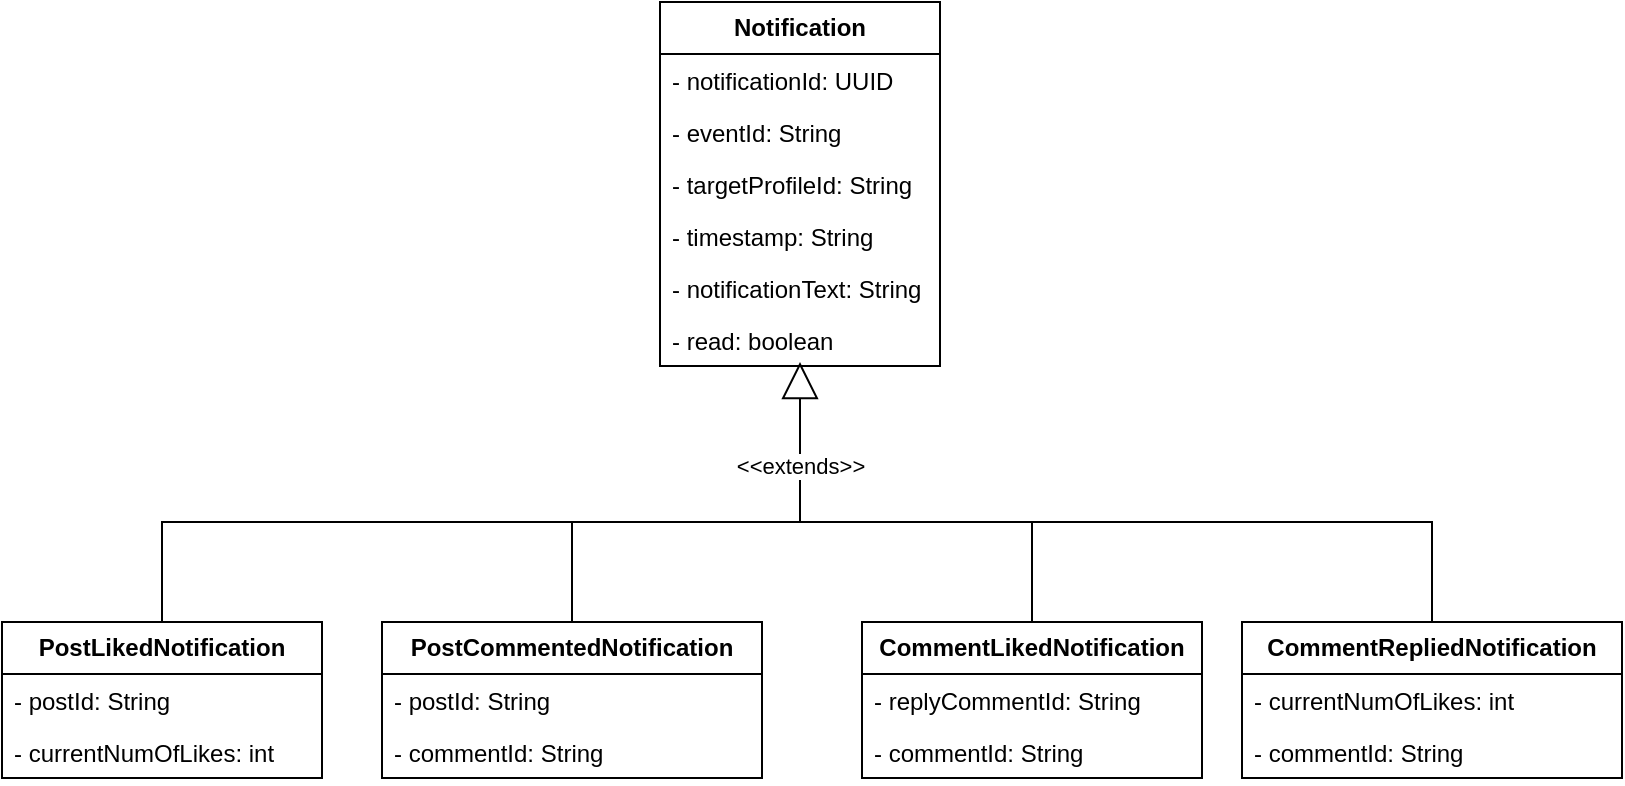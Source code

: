 <mxfile version="24.7.17">
  <diagram name="Page-1" id="OZ1PF1uCbr77ZWBcfxBY">
    <mxGraphModel dx="1027" dy="959" grid="1" gridSize="10" guides="1" tooltips="1" connect="1" arrows="1" fold="1" page="1" pageScale="1" pageWidth="850" pageHeight="1100" math="0" shadow="0">
      <root>
        <mxCell id="0" />
        <mxCell id="1" parent="0" />
        <mxCell id="vbhMMKtG9bN6bbyF9ACT-1" value="&lt;b&gt;Notification&lt;/b&gt;" style="swimlane;fontStyle=0;childLayout=stackLayout;horizontal=1;startSize=26;fillColor=none;horizontalStack=0;resizeParent=1;resizeParentMax=0;resizeLast=0;collapsible=1;marginBottom=0;whiteSpace=wrap;html=1;" parent="1" vertex="1">
          <mxGeometry x="359" y="140" width="140" height="182" as="geometry" />
        </mxCell>
        <mxCell id="vbhMMKtG9bN6bbyF9ACT-2" value="- notificationId: UUID" style="text;strokeColor=none;fillColor=none;align=left;verticalAlign=top;spacingLeft=4;spacingRight=4;overflow=hidden;rotatable=0;points=[[0,0.5],[1,0.5]];portConstraint=eastwest;whiteSpace=wrap;html=1;" parent="vbhMMKtG9bN6bbyF9ACT-1" vertex="1">
          <mxGeometry y="26" width="140" height="26" as="geometry" />
        </mxCell>
        <mxCell id="vbhMMKtG9bN6bbyF9ACT-3" value="- eventId: String" style="text;strokeColor=none;fillColor=none;align=left;verticalAlign=top;spacingLeft=4;spacingRight=4;overflow=hidden;rotatable=0;points=[[0,0.5],[1,0.5]];portConstraint=eastwest;whiteSpace=wrap;html=1;" parent="vbhMMKtG9bN6bbyF9ACT-1" vertex="1">
          <mxGeometry y="52" width="140" height="26" as="geometry" />
        </mxCell>
        <mxCell id="vbhMMKtG9bN6bbyF9ACT-4" value="- targetProfileId: String" style="text;strokeColor=none;fillColor=none;align=left;verticalAlign=top;spacingLeft=4;spacingRight=4;overflow=hidden;rotatable=0;points=[[0,0.5],[1,0.5]];portConstraint=eastwest;whiteSpace=wrap;html=1;" parent="vbhMMKtG9bN6bbyF9ACT-1" vertex="1">
          <mxGeometry y="78" width="140" height="26" as="geometry" />
        </mxCell>
        <mxCell id="vbhMMKtG9bN6bbyF9ACT-18" value="- timestamp: String" style="text;strokeColor=none;fillColor=none;align=left;verticalAlign=top;spacingLeft=4;spacingRight=4;overflow=hidden;rotatable=0;points=[[0,0.5],[1,0.5]];portConstraint=eastwest;whiteSpace=wrap;html=1;" parent="vbhMMKtG9bN6bbyF9ACT-1" vertex="1">
          <mxGeometry y="104" width="140" height="26" as="geometry" />
        </mxCell>
        <mxCell id="vbhMMKtG9bN6bbyF9ACT-19" value="- notificationText: String" style="text;strokeColor=none;fillColor=none;align=left;verticalAlign=top;spacingLeft=4;spacingRight=4;overflow=hidden;rotatable=0;points=[[0,0.5],[1,0.5]];portConstraint=eastwest;whiteSpace=wrap;html=1;" parent="vbhMMKtG9bN6bbyF9ACT-1" vertex="1">
          <mxGeometry y="130" width="140" height="26" as="geometry" />
        </mxCell>
        <mxCell id="B-7vcDjPACSMjYGVDjMH-1" value="- read: boolean" style="text;strokeColor=none;fillColor=none;align=left;verticalAlign=top;spacingLeft=4;spacingRight=4;overflow=hidden;rotatable=0;points=[[0,0.5],[1,0.5]];portConstraint=eastwest;whiteSpace=wrap;html=1;" parent="vbhMMKtG9bN6bbyF9ACT-1" vertex="1">
          <mxGeometry y="156" width="140" height="26" as="geometry" />
        </mxCell>
        <mxCell id="vbhMMKtG9bN6bbyF9ACT-5" value="&lt;b&gt;PostLikedNotification&lt;/b&gt;" style="swimlane;fontStyle=0;childLayout=stackLayout;horizontal=1;startSize=26;fillColor=none;horizontalStack=0;resizeParent=1;resizeParentMax=0;resizeLast=0;collapsible=1;marginBottom=0;whiteSpace=wrap;html=1;" parent="1" vertex="1">
          <mxGeometry x="30" y="450" width="160" height="78" as="geometry" />
        </mxCell>
        <mxCell id="vbhMMKtG9bN6bbyF9ACT-6" value="- postId: String" style="text;strokeColor=none;fillColor=none;align=left;verticalAlign=top;spacingLeft=4;spacingRight=4;overflow=hidden;rotatable=0;points=[[0,0.5],[1,0.5]];portConstraint=eastwest;whiteSpace=wrap;html=1;" parent="vbhMMKtG9bN6bbyF9ACT-5" vertex="1">
          <mxGeometry y="26" width="160" height="26" as="geometry" />
        </mxCell>
        <mxCell id="vbhMMKtG9bN6bbyF9ACT-7" value="- currentNumOfLikes: int" style="text;strokeColor=none;fillColor=none;align=left;verticalAlign=top;spacingLeft=4;spacingRight=4;overflow=hidden;rotatable=0;points=[[0,0.5],[1,0.5]];portConstraint=eastwest;whiteSpace=wrap;html=1;" parent="vbhMMKtG9bN6bbyF9ACT-5" vertex="1">
          <mxGeometry y="52" width="160" height="26" as="geometry" />
        </mxCell>
        <mxCell id="vbhMMKtG9bN6bbyF9ACT-34" style="edgeStyle=orthogonalEdgeStyle;rounded=0;orthogonalLoop=1;jettySize=auto;html=1;endArrow=none;endFill=0;" parent="1" source="vbhMMKtG9bN6bbyF9ACT-9" edge="1">
          <mxGeometry relative="1" as="geometry">
            <mxPoint x="430" y="400" as="targetPoint" />
            <Array as="points">
              <mxPoint x="315" y="400" />
            </Array>
          </mxGeometry>
        </mxCell>
        <mxCell id="vbhMMKtG9bN6bbyF9ACT-9" value="&lt;b&gt;PostCommentedNotification&lt;/b&gt;" style="swimlane;fontStyle=0;childLayout=stackLayout;horizontal=1;startSize=26;fillColor=none;horizontalStack=0;resizeParent=1;resizeParentMax=0;resizeLast=0;collapsible=1;marginBottom=0;whiteSpace=wrap;html=1;" parent="1" vertex="1">
          <mxGeometry x="220" y="450" width="190" height="78" as="geometry" />
        </mxCell>
        <mxCell id="vbhMMKtG9bN6bbyF9ACT-10" value="- postId: String" style="text;strokeColor=none;fillColor=none;align=left;verticalAlign=top;spacingLeft=4;spacingRight=4;overflow=hidden;rotatable=0;points=[[0,0.5],[1,0.5]];portConstraint=eastwest;whiteSpace=wrap;html=1;" parent="vbhMMKtG9bN6bbyF9ACT-9" vertex="1">
          <mxGeometry y="26" width="190" height="26" as="geometry" />
        </mxCell>
        <mxCell id="vbhMMKtG9bN6bbyF9ACT-11" value="- commentId: String" style="text;strokeColor=none;fillColor=none;align=left;verticalAlign=top;spacingLeft=4;spacingRight=4;overflow=hidden;rotatable=0;points=[[0,0.5],[1,0.5]];portConstraint=eastwest;whiteSpace=wrap;html=1;" parent="vbhMMKtG9bN6bbyF9ACT-9" vertex="1">
          <mxGeometry y="52" width="190" height="26" as="geometry" />
        </mxCell>
        <mxCell id="vbhMMKtG9bN6bbyF9ACT-35" style="edgeStyle=orthogonalEdgeStyle;rounded=0;orthogonalLoop=1;jettySize=auto;html=1;endArrow=none;endFill=0;" parent="1" source="vbhMMKtG9bN6bbyF9ACT-13" edge="1">
          <mxGeometry relative="1" as="geometry">
            <mxPoint x="430" y="400" as="targetPoint" />
            <Array as="points">
              <mxPoint x="545" y="400" />
            </Array>
          </mxGeometry>
        </mxCell>
        <mxCell id="vbhMMKtG9bN6bbyF9ACT-13" value="&lt;b&gt;CommentLikedNotification&lt;/b&gt;" style="swimlane;fontStyle=0;childLayout=stackLayout;horizontal=1;startSize=26;fillColor=none;horizontalStack=0;resizeParent=1;resizeParentMax=0;resizeLast=0;collapsible=1;marginBottom=0;whiteSpace=wrap;html=1;" parent="1" vertex="1">
          <mxGeometry x="460" y="450" width="170" height="78" as="geometry" />
        </mxCell>
        <mxCell id="vbhMMKtG9bN6bbyF9ACT-14" value="- replyCommentId: String" style="text;strokeColor=none;fillColor=none;align=left;verticalAlign=top;spacingLeft=4;spacingRight=4;overflow=hidden;rotatable=0;points=[[0,0.5],[1,0.5]];portConstraint=eastwest;whiteSpace=wrap;html=1;" parent="vbhMMKtG9bN6bbyF9ACT-13" vertex="1">
          <mxGeometry y="26" width="170" height="26" as="geometry" />
        </mxCell>
        <mxCell id="vbhMMKtG9bN6bbyF9ACT-15" value="- commentId: String" style="text;strokeColor=none;fillColor=none;align=left;verticalAlign=top;spacingLeft=4;spacingRight=4;overflow=hidden;rotatable=0;points=[[0,0.5],[1,0.5]];portConstraint=eastwest;whiteSpace=wrap;html=1;" parent="vbhMMKtG9bN6bbyF9ACT-13" vertex="1">
          <mxGeometry y="52" width="170" height="26" as="geometry" />
        </mxCell>
        <mxCell id="vbhMMKtG9bN6bbyF9ACT-37" style="edgeStyle=orthogonalEdgeStyle;rounded=0;orthogonalLoop=1;jettySize=auto;html=1;endArrow=none;endFill=0;" parent="1" source="vbhMMKtG9bN6bbyF9ACT-20" edge="1">
          <mxGeometry relative="1" as="geometry">
            <mxPoint x="540" y="400" as="targetPoint" />
            <Array as="points">
              <mxPoint x="745" y="400" />
            </Array>
          </mxGeometry>
        </mxCell>
        <mxCell id="vbhMMKtG9bN6bbyF9ACT-20" value="&lt;b&gt;CommentRepliedNotification&lt;/b&gt;" style="swimlane;fontStyle=0;childLayout=stackLayout;horizontal=1;startSize=26;fillColor=none;horizontalStack=0;resizeParent=1;resizeParentMax=0;resizeLast=0;collapsible=1;marginBottom=0;whiteSpace=wrap;html=1;" parent="1" vertex="1">
          <mxGeometry x="650" y="450" width="190" height="78" as="geometry" />
        </mxCell>
        <mxCell id="vbhMMKtG9bN6bbyF9ACT-21" value="- currentNumOfLikes: int" style="text;strokeColor=none;fillColor=none;align=left;verticalAlign=top;spacingLeft=4;spacingRight=4;overflow=hidden;rotatable=0;points=[[0,0.5],[1,0.5]];portConstraint=eastwest;whiteSpace=wrap;html=1;" parent="vbhMMKtG9bN6bbyF9ACT-20" vertex="1">
          <mxGeometry y="26" width="190" height="26" as="geometry" />
        </mxCell>
        <mxCell id="vbhMMKtG9bN6bbyF9ACT-22" value="- commentId: String" style="text;strokeColor=none;fillColor=none;align=left;verticalAlign=top;spacingLeft=4;spacingRight=4;overflow=hidden;rotatable=0;points=[[0,0.5],[1,0.5]];portConstraint=eastwest;whiteSpace=wrap;html=1;" parent="vbhMMKtG9bN6bbyF9ACT-20" vertex="1">
          <mxGeometry y="52" width="190" height="26" as="geometry" />
        </mxCell>
        <mxCell id="vbhMMKtG9bN6bbyF9ACT-33" value="&amp;lt;&amp;lt;extends&amp;gt;&amp;gt;" style="endArrow=block;endSize=16;endFill=0;html=1;rounded=0;exitX=0.5;exitY=0;exitDx=0;exitDy=0;entryX=0.5;entryY=0.923;entryDx=0;entryDy=0;entryPerimeter=0;" parent="1" source="vbhMMKtG9bN6bbyF9ACT-5" target="B-7vcDjPACSMjYGVDjMH-1" edge="1">
          <mxGeometry x="0.77" width="160" relative="1" as="geometry">
            <mxPoint x="220" y="400" as="sourcePoint" />
            <mxPoint x="430" y="350" as="targetPoint" />
            <Array as="points">
              <mxPoint x="110" y="400" />
              <mxPoint x="270" y="400" />
              <mxPoint x="429" y="400" />
            </Array>
            <mxPoint as="offset" />
          </mxGeometry>
        </mxCell>
      </root>
    </mxGraphModel>
  </diagram>
</mxfile>
